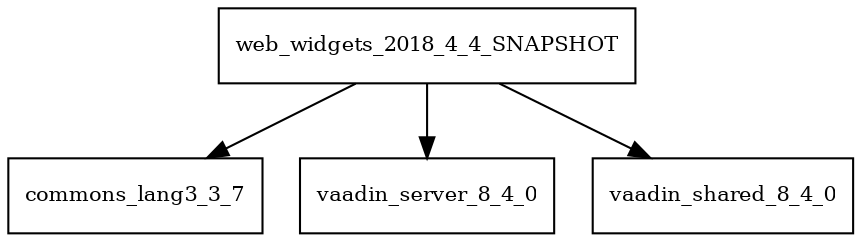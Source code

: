 digraph web_widgets_2018_4_4_SNAPSHOT_dependencies {
  node [shape = box, fontsize=10.0];
  web_widgets_2018_4_4_SNAPSHOT -> commons_lang3_3_7;
  web_widgets_2018_4_4_SNAPSHOT -> vaadin_server_8_4_0;
  web_widgets_2018_4_4_SNAPSHOT -> vaadin_shared_8_4_0;
}
